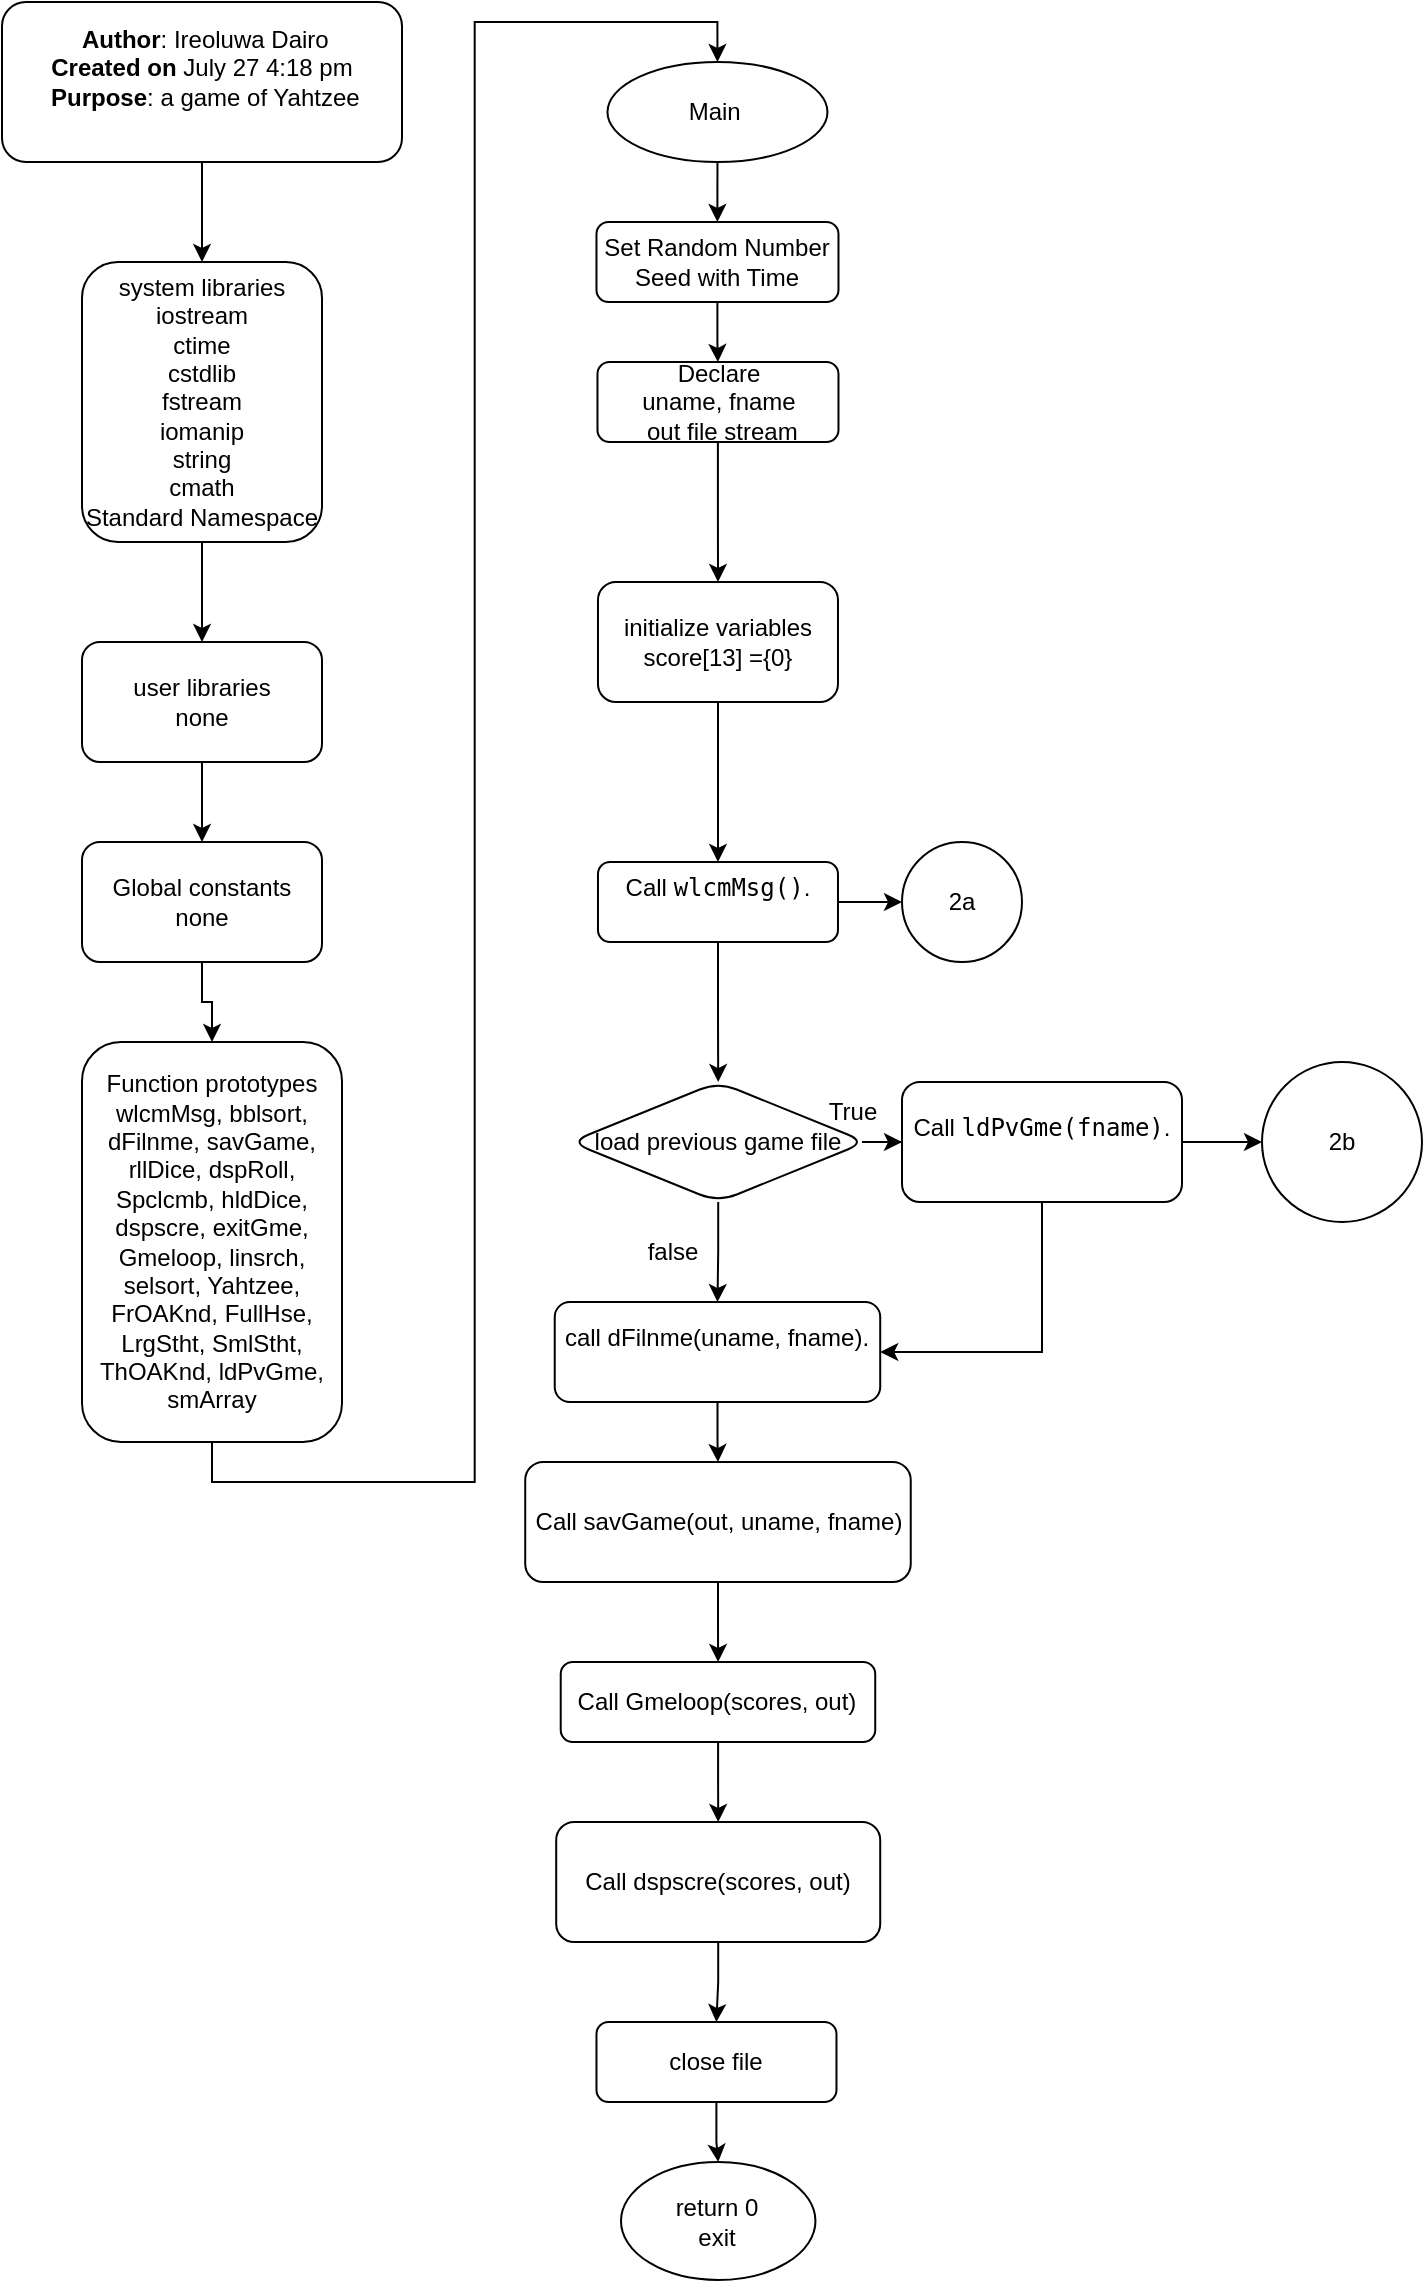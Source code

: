 <mxfile version="24.7.5" pages="2">
  <diagram name="Page-1" id="aO4LJFuLYsEXDrVbg5d_">
    <mxGraphModel dx="1050" dy="541" grid="1" gridSize="10" guides="1" tooltips="1" connect="1" arrows="1" fold="1" page="1" pageScale="1" pageWidth="827" pageHeight="1169" math="0" shadow="0">
      <root>
        <mxCell id="0" />
        <mxCell id="1" parent="0" />
        <mxCell id="IDrLskgpFvbGb3YP_CO7-2" value="" style="edgeStyle=orthogonalEdgeStyle;rounded=0;orthogonalLoop=1;jettySize=auto;html=1;" edge="1" parent="1" source="IDrLskgpFvbGb3YP_CO7-3" target="IDrLskgpFvbGb3YP_CO7-5">
          <mxGeometry relative="1" as="geometry" />
        </mxCell>
        <mxCell id="IDrLskgpFvbGb3YP_CO7-3" value="system libraries&lt;div&gt;iostream&lt;/div&gt;&lt;div&gt;&lt;span style=&quot;background-color: initial;&quot;&gt;ctime&lt;/span&gt;&lt;/div&gt;&lt;div&gt;cstdlib&lt;br&gt;&lt;/div&gt;&lt;div&gt;fstream&lt;br&gt;&lt;/div&gt;&lt;div&gt;iomanip&lt;/div&gt;&lt;div&gt;string&lt;br&gt;&lt;/div&gt;&lt;div&gt;cmath&lt;br&gt;&lt;/div&gt;&lt;div&gt;Standard Namespace&lt;/div&gt;" style="rounded=1;whiteSpace=wrap;html=1;" vertex="1" parent="1">
          <mxGeometry x="50" y="150" width="120" height="140" as="geometry" />
        </mxCell>
        <mxCell id="IDrLskgpFvbGb3YP_CO7-4" value="" style="edgeStyle=orthogonalEdgeStyle;rounded=0;orthogonalLoop=1;jettySize=auto;html=1;" edge="1" parent="1" source="IDrLskgpFvbGb3YP_CO7-5" target="IDrLskgpFvbGb3YP_CO7-7">
          <mxGeometry relative="1" as="geometry" />
        </mxCell>
        <mxCell id="IDrLskgpFvbGb3YP_CO7-5" value="user libraries&lt;div&gt;none&lt;/div&gt;" style="whiteSpace=wrap;html=1;rounded=1;" vertex="1" parent="1">
          <mxGeometry x="50" y="340" width="120" height="60" as="geometry" />
        </mxCell>
        <mxCell id="IDrLskgpFvbGb3YP_CO7-6" value="" style="edgeStyle=orthogonalEdgeStyle;rounded=0;orthogonalLoop=1;jettySize=auto;html=1;" edge="1" parent="1" source="IDrLskgpFvbGb3YP_CO7-7" target="IDrLskgpFvbGb3YP_CO7-8">
          <mxGeometry relative="1" as="geometry" />
        </mxCell>
        <mxCell id="IDrLskgpFvbGb3YP_CO7-7" value="Global constants&lt;div&gt;none&lt;/div&gt;" style="whiteSpace=wrap;html=1;rounded=1;" vertex="1" parent="1">
          <mxGeometry x="50" y="440" width="120" height="60" as="geometry" />
        </mxCell>
        <mxCell id="IDrLskgpFvbGb3YP_CO7-17" style="edgeStyle=orthogonalEdgeStyle;rounded=0;orthogonalLoop=1;jettySize=auto;html=1;exitX=0.5;exitY=1;exitDx=0;exitDy=0;entryX=0.5;entryY=0;entryDx=0;entryDy=0;" edge="1" parent="1" source="IDrLskgpFvbGb3YP_CO7-8" target="IDrLskgpFvbGb3YP_CO7-13">
          <mxGeometry relative="1" as="geometry" />
        </mxCell>
        <mxCell id="IDrLskgpFvbGb3YP_CO7-8" value="Function prototypes&lt;div&gt;wlcmMsg, bblsort, dFilnme, savGame, rllDice, dspRoll, Spclcmb, hldDice, dspscre, exitGme, Gmeloop, linsrch, selsort, Yahtzee, FrOAKnd, FullHse, LrgStht, SmlStht, ThOAKnd, ldPvGme, smArray&lt;br&gt;&lt;/div&gt;" style="whiteSpace=wrap;html=1;rounded=1;" vertex="1" parent="1">
          <mxGeometry x="50" y="540" width="130" height="200" as="geometry" />
        </mxCell>
        <mxCell id="IDrLskgpFvbGb3YP_CO7-9" style="edgeStyle=orthogonalEdgeStyle;rounded=0;orthogonalLoop=1;jettySize=auto;html=1;exitX=0.5;exitY=1;exitDx=0;exitDy=0;entryX=0.5;entryY=0;entryDx=0;entryDy=0;" edge="1" parent="1" source="IDrLskgpFvbGb3YP_CO7-10" target="IDrLskgpFvbGb3YP_CO7-3">
          <mxGeometry relative="1" as="geometry" />
        </mxCell>
        <UserObject label="&lt;b&gt;&amp;nbsp;Author&lt;/b&gt;: Ireoluwa Dairo&lt;br&gt;&lt;b&gt;Created on &lt;/b&gt;July 27 4:18 pm&lt;br&gt;&lt;b&gt;&amp;nbsp;Purpose&lt;/b&gt;:&amp;nbsp;a game of Yahtzee&lt;div&gt;&lt;br&gt;&lt;/div&gt;" link="/* &#xa; * File:   main.cpp&#xa; * Author: Ireoluwa Dairo&#xa; * Created on January 15 4:18 pm&#xa; * Purpose:  Cross one-side or the other&#xa; */" id="IDrLskgpFvbGb3YP_CO7-10">
          <mxCell style="whiteSpace=wrap;html=1;rounded=1;" vertex="1" parent="1">
            <mxGeometry x="10" y="20" width="200" height="80" as="geometry" />
          </mxCell>
        </UserObject>
        <mxCell id="IDrLskgpFvbGb3YP_CO7-12" value="" style="edgeStyle=orthogonalEdgeStyle;rounded=0;orthogonalLoop=1;jettySize=auto;html=1;" edge="1" parent="1" source="IDrLskgpFvbGb3YP_CO7-13" target="IDrLskgpFvbGb3YP_CO7-15">
          <mxGeometry relative="1" as="geometry" />
        </mxCell>
        <mxCell id="IDrLskgpFvbGb3YP_CO7-13" value="Main&amp;nbsp;" style="ellipse;whiteSpace=wrap;html=1;" vertex="1" parent="1">
          <mxGeometry x="312.74" y="50" width="110" height="50" as="geometry" />
        </mxCell>
        <mxCell id="IDrLskgpFvbGb3YP_CO7-14" value="" style="edgeStyle=orthogonalEdgeStyle;rounded=0;orthogonalLoop=1;jettySize=auto;html=1;" edge="1" parent="1" source="IDrLskgpFvbGb3YP_CO7-15" target="IDrLskgpFvbGb3YP_CO7-16">
          <mxGeometry relative="1" as="geometry" />
        </mxCell>
        <mxCell id="IDrLskgpFvbGb3YP_CO7-15" value="Set Random Number Seed with Time" style="whiteSpace=wrap;html=1;rounded=1;" vertex="1" parent="1">
          <mxGeometry x="307.24" y="130" width="121" height="40" as="geometry" />
        </mxCell>
        <mxCell id="IDrLskgpFvbGb3YP_CO7-19" value="" style="edgeStyle=orthogonalEdgeStyle;rounded=0;orthogonalLoop=1;jettySize=auto;html=1;" edge="1" parent="1" source="IDrLskgpFvbGb3YP_CO7-16" target="IDrLskgpFvbGb3YP_CO7-18">
          <mxGeometry relative="1" as="geometry" />
        </mxCell>
        <mxCell id="IDrLskgpFvbGb3YP_CO7-16" value="Declare&lt;div&gt;uname, fname&lt;br&gt;&lt;div&gt;&amp;nbsp;out file stream&lt;/div&gt;&lt;/div&gt;" style="whiteSpace=wrap;html=1;rounded=1;" vertex="1" parent="1">
          <mxGeometry x="307.74" y="200" width="120.5" height="40" as="geometry" />
        </mxCell>
        <mxCell id="IDrLskgpFvbGb3YP_CO7-21" value="" style="edgeStyle=orthogonalEdgeStyle;rounded=0;orthogonalLoop=1;jettySize=auto;html=1;" edge="1" parent="1" source="IDrLskgpFvbGb3YP_CO7-18" target="IDrLskgpFvbGb3YP_CO7-20">
          <mxGeometry relative="1" as="geometry" />
        </mxCell>
        <mxCell id="IDrLskgpFvbGb3YP_CO7-18" value="initialize variables&lt;div&gt;score[13] ={0}&lt;/div&gt;" style="whiteSpace=wrap;html=1;rounded=1;" vertex="1" parent="1">
          <mxGeometry x="307.99" y="310" width="120" height="60" as="geometry" />
        </mxCell>
        <mxCell id="IDrLskgpFvbGb3YP_CO7-23" value="" style="edgeStyle=orthogonalEdgeStyle;rounded=0;orthogonalLoop=1;jettySize=auto;html=1;" edge="1" parent="1" source="IDrLskgpFvbGb3YP_CO7-20" target="IDrLskgpFvbGb3YP_CO7-22">
          <mxGeometry relative="1" as="geometry" />
        </mxCell>
        <mxCell id="eS8YUuysW2JP5_vg7SMv-2" value="" style="edgeStyle=orthogonalEdgeStyle;rounded=0;orthogonalLoop=1;jettySize=auto;html=1;" edge="1" parent="1" source="IDrLskgpFvbGb3YP_CO7-20" target="eS8YUuysW2JP5_vg7SMv-1">
          <mxGeometry relative="1" as="geometry" />
        </mxCell>
        <mxCell id="IDrLskgpFvbGb3YP_CO7-20" value="&#xa;Call &lt;code&gt;wlcmMsg()&lt;/code&gt;.&#xa;&#xa;" style="whiteSpace=wrap;html=1;rounded=1;" vertex="1" parent="1">
          <mxGeometry x="307.99" y="450" width="120" height="40" as="geometry" />
        </mxCell>
        <mxCell id="IDrLskgpFvbGb3YP_CO7-25" value="" style="edgeStyle=orthogonalEdgeStyle;rounded=0;orthogonalLoop=1;jettySize=auto;html=1;" edge="1" parent="1" source="IDrLskgpFvbGb3YP_CO7-22" target="IDrLskgpFvbGb3YP_CO7-24">
          <mxGeometry relative="1" as="geometry" />
        </mxCell>
        <mxCell id="IDrLskgpFvbGb3YP_CO7-32" value="" style="edgeStyle=orthogonalEdgeStyle;rounded=0;orthogonalLoop=1;jettySize=auto;html=1;" edge="1" parent="1" source="IDrLskgpFvbGb3YP_CO7-22" target="IDrLskgpFvbGb3YP_CO7-31">
          <mxGeometry relative="1" as="geometry" />
        </mxCell>
        <mxCell id="IDrLskgpFvbGb3YP_CO7-22" value="load previous game file" style="rhombus;whiteSpace=wrap;html=1;rounded=1;" vertex="1" parent="1">
          <mxGeometry x="294.12" y="560" width="147.99" height="60" as="geometry" />
        </mxCell>
        <mxCell id="IDrLskgpFvbGb3YP_CO7-33" style="edgeStyle=orthogonalEdgeStyle;rounded=0;orthogonalLoop=1;jettySize=auto;html=1;exitX=0.5;exitY=1;exitDx=0;exitDy=0;entryX=1;entryY=0.5;entryDx=0;entryDy=0;" edge="1" parent="1" source="IDrLskgpFvbGb3YP_CO7-24" target="IDrLskgpFvbGb3YP_CO7-31">
          <mxGeometry relative="1" as="geometry" />
        </mxCell>
        <mxCell id="OJNMRKNq1dr3_YeRPkHa-2" value="" style="edgeStyle=orthogonalEdgeStyle;rounded=0;orthogonalLoop=1;jettySize=auto;html=1;" edge="1" parent="1" source="IDrLskgpFvbGb3YP_CO7-24" target="OJNMRKNq1dr3_YeRPkHa-1">
          <mxGeometry relative="1" as="geometry" />
        </mxCell>
        <mxCell id="IDrLskgpFvbGb3YP_CO7-24" value="&#xa;Call &lt;code&gt;ldPvGme(fname)&lt;/code&gt;.&#xa;&#xa;" style="whiteSpace=wrap;html=1;rounded=1;" vertex="1" parent="1">
          <mxGeometry x="460" y="560" width="140" height="60" as="geometry" />
        </mxCell>
        <mxCell id="IDrLskgpFvbGb3YP_CO7-26" value="True" style="text;html=1;align=center;verticalAlign=middle;resizable=0;points=[];autosize=1;strokeColor=none;fillColor=none;" vertex="1" parent="1">
          <mxGeometry x="410" y="560" width="50" height="30" as="geometry" />
        </mxCell>
        <mxCell id="IDrLskgpFvbGb3YP_CO7-30" value="false" style="text;html=1;align=center;verticalAlign=middle;resizable=0;points=[];autosize=1;strokeColor=none;fillColor=none;" vertex="1" parent="1">
          <mxGeometry x="320" y="630" width="50" height="30" as="geometry" />
        </mxCell>
        <mxCell id="IDrLskgpFvbGb3YP_CO7-35" value="" style="edgeStyle=orthogonalEdgeStyle;rounded=0;orthogonalLoop=1;jettySize=auto;html=1;" edge="1" parent="1" source="IDrLskgpFvbGb3YP_CO7-31" target="IDrLskgpFvbGb3YP_CO7-34">
          <mxGeometry relative="1" as="geometry" />
        </mxCell>
        <mxCell id="IDrLskgpFvbGb3YP_CO7-31" value="&lt;div&gt;call dFilnme(uname, fname).&lt;/div&gt;&lt;div&gt;&lt;br&gt;&lt;/div&gt;" style="whiteSpace=wrap;html=1;rounded=1;" vertex="1" parent="1">
          <mxGeometry x="286.37" y="670" width="162.74" height="50" as="geometry" />
        </mxCell>
        <mxCell id="IDrLskgpFvbGb3YP_CO7-37" value="" style="edgeStyle=orthogonalEdgeStyle;rounded=0;orthogonalLoop=1;jettySize=auto;html=1;" edge="1" parent="1" source="IDrLskgpFvbGb3YP_CO7-34" target="IDrLskgpFvbGb3YP_CO7-36">
          <mxGeometry relative="1" as="geometry" />
        </mxCell>
        <mxCell id="IDrLskgpFvbGb3YP_CO7-34" value="Call savGame(out, uname, fname)" style="whiteSpace=wrap;html=1;rounded=1;" vertex="1" parent="1">
          <mxGeometry x="271.61" y="750" width="192.76" height="60" as="geometry" />
        </mxCell>
        <mxCell id="IDrLskgpFvbGb3YP_CO7-40" value="" style="edgeStyle=orthogonalEdgeStyle;rounded=0;orthogonalLoop=1;jettySize=auto;html=1;" edge="1" parent="1" source="IDrLskgpFvbGb3YP_CO7-36" target="IDrLskgpFvbGb3YP_CO7-39">
          <mxGeometry relative="1" as="geometry" />
        </mxCell>
        <mxCell id="IDrLskgpFvbGb3YP_CO7-36" value="Call Gmeloop(scores, out)" style="whiteSpace=wrap;html=1;rounded=1;" vertex="1" parent="1">
          <mxGeometry x="289.36" y="850" width="157.26" height="40" as="geometry" />
        </mxCell>
        <mxCell id="IDrLskgpFvbGb3YP_CO7-42" value="" style="edgeStyle=orthogonalEdgeStyle;rounded=0;orthogonalLoop=1;jettySize=auto;html=1;" edge="1" parent="1" source="IDrLskgpFvbGb3YP_CO7-39" target="IDrLskgpFvbGb3YP_CO7-41">
          <mxGeometry relative="1" as="geometry" />
        </mxCell>
        <mxCell id="IDrLskgpFvbGb3YP_CO7-39" value="Call dspscre(scores, out)" style="whiteSpace=wrap;html=1;rounded=1;" vertex="1" parent="1">
          <mxGeometry x="287.1" y="930" width="162.01" height="60" as="geometry" />
        </mxCell>
        <mxCell id="IDrLskgpFvbGb3YP_CO7-44" value="" style="edgeStyle=orthogonalEdgeStyle;rounded=0;orthogonalLoop=1;jettySize=auto;html=1;" edge="1" parent="1" source="IDrLskgpFvbGb3YP_CO7-41" target="IDrLskgpFvbGb3YP_CO7-43">
          <mxGeometry relative="1" as="geometry" />
        </mxCell>
        <mxCell id="IDrLskgpFvbGb3YP_CO7-41" value="close file" style="whiteSpace=wrap;html=1;rounded=1;" vertex="1" parent="1">
          <mxGeometry x="307.24" y="1030" width="120" height="40" as="geometry" />
        </mxCell>
        <mxCell id="IDrLskgpFvbGb3YP_CO7-43" value="return 0&lt;div&gt;exit&lt;/div&gt;" style="ellipse;whiteSpace=wrap;html=1;" vertex="1" parent="1">
          <mxGeometry x="319.49" y="1100" width="97.24" height="59" as="geometry" />
        </mxCell>
        <mxCell id="eS8YUuysW2JP5_vg7SMv-1" value="2a" style="ellipse;whiteSpace=wrap;html=1;rounded=1;" vertex="1" parent="1">
          <mxGeometry x="460" y="440" width="60" height="60" as="geometry" />
        </mxCell>
        <mxCell id="OJNMRKNq1dr3_YeRPkHa-1" value="2b" style="ellipse;whiteSpace=wrap;html=1;rounded=1;" vertex="1" parent="1">
          <mxGeometry x="640" y="550" width="80" height="80" as="geometry" />
        </mxCell>
      </root>
    </mxGraphModel>
  </diagram>
  <diagram id="LWF0nr5e8Ic2IZYKy4re" name="Page-2">
    <mxGraphModel dx="1050" dy="541" grid="1" gridSize="10" guides="1" tooltips="1" connect="1" arrows="1" fold="1" page="1" pageScale="1" pageWidth="827" pageHeight="1169" math="0" shadow="0">
      <root>
        <mxCell id="0" />
        <mxCell id="1" parent="0" />
        <mxCell id="6Cl-Rvi9o5GASzQ5RoiP-4" value="" style="edgeStyle=orthogonalEdgeStyle;rounded=0;orthogonalLoop=1;jettySize=auto;html=1;" edge="1" parent="1" source="FPwFf2cyvJcZyDRf9xjt-2" target="6Cl-Rvi9o5GASzQ5RoiP-3">
          <mxGeometry relative="1" as="geometry" />
        </mxCell>
        <mxCell id="FPwFf2cyvJcZyDRf9xjt-2" value="wlcmMsg(string uname)" style="rounded=1;whiteSpace=wrap;html=1;" vertex="1" parent="1">
          <mxGeometry x="15" y="90" width="140" height="60" as="geometry" />
        </mxCell>
        <mxCell id="6Cl-Rvi9o5GASzQ5RoiP-2" value="" style="edgeStyle=orthogonalEdgeStyle;rounded=0;orthogonalLoop=1;jettySize=auto;html=1;" edge="1" parent="1" source="6Cl-Rvi9o5GASzQ5RoiP-1" target="FPwFf2cyvJcZyDRf9xjt-2">
          <mxGeometry relative="1" as="geometry" />
        </mxCell>
        <mxCell id="6Cl-Rvi9o5GASzQ5RoiP-1" value="2a" style="ellipse;whiteSpace=wrap;html=1;aspect=fixed;" vertex="1" parent="1">
          <mxGeometry x="55" width="60" height="60" as="geometry" />
        </mxCell>
        <mxCell id="6Cl-Rvi9o5GASzQ5RoiP-6" value="" style="edgeStyle=orthogonalEdgeStyle;rounded=0;orthogonalLoop=1;jettySize=auto;html=1;" edge="1" parent="1" source="6Cl-Rvi9o5GASzQ5RoiP-3" target="6Cl-Rvi9o5GASzQ5RoiP-5">
          <mxGeometry relative="1" as="geometry" />
        </mxCell>
        <mxCell id="6Cl-Rvi9o5GASzQ5RoiP-3" value="&lt;br&gt;Welcome to Yahtzee!&lt;div&gt;Enter username:&lt;/div&gt;&lt;div&gt;getline(cin, input)&lt;br&gt;&lt;/div&gt;" style="shape=parallelogram;perimeter=parallelogramPerimeter;whiteSpace=wrap;html=1;fixedSize=1;rounded=1;" vertex="1" parent="1">
          <mxGeometry y="190" width="170" height="60" as="geometry" />
        </mxCell>
        <mxCell id="6Cl-Rvi9o5GASzQ5RoiP-10" value="" style="edgeStyle=orthogonalEdgeStyle;rounded=0;orthogonalLoop=1;jettySize=auto;html=1;" edge="1" parent="1" source="6Cl-Rvi9o5GASzQ5RoiP-5" target="6Cl-Rvi9o5GASzQ5RoiP-9">
          <mxGeometry relative="1" as="geometry" />
        </mxCell>
        <mxCell id="6Cl-Rvi9o5GASzQ5RoiP-13" value="" style="edgeStyle=orthogonalEdgeStyle;rounded=0;orthogonalLoop=1;jettySize=auto;html=1;" edge="1" parent="1" source="6Cl-Rvi9o5GASzQ5RoiP-5" target="6Cl-Rvi9o5GASzQ5RoiP-12">
          <mxGeometry relative="1" as="geometry" />
        </mxCell>
        <UserObject label="!input.empty()" link="!input.empty()" id="6Cl-Rvi9o5GASzQ5RoiP-5">
          <mxCell style="rhombus;whiteSpace=wrap;html=1;rounded=1;" vertex="1" parent="1">
            <mxGeometry x="37.5" y="315" width="95" height="90" as="geometry" />
          </mxCell>
        </UserObject>
        <mxCell id="6Cl-Rvi9o5GASzQ5RoiP-14" style="edgeStyle=orthogonalEdgeStyle;rounded=0;orthogonalLoop=1;jettySize=auto;html=1;exitX=0.5;exitY=1;exitDx=0;exitDy=0;entryX=1;entryY=0.5;entryDx=0;entryDy=0;" edge="1" parent="1" source="6Cl-Rvi9o5GASzQ5RoiP-9" target="6Cl-Rvi9o5GASzQ5RoiP-12">
          <mxGeometry relative="1" as="geometry">
            <Array as="points">
              <mxPoint x="223" y="470" />
            </Array>
          </mxGeometry>
        </mxCell>
        <mxCell id="6Cl-Rvi9o5GASzQ5RoiP-9" value="&#xa;uname = input&#xa;&#xa;" style="rounded=1;whiteSpace=wrap;html=1;" vertex="1" parent="1">
          <mxGeometry x="170" y="340" width="105" height="40" as="geometry" />
        </mxCell>
        <mxCell id="6Cl-Rvi9o5GASzQ5RoiP-11" value="True" style="text;html=1;align=center;verticalAlign=middle;resizable=0;points=[];autosize=1;strokeColor=none;fillColor=none;" vertex="1" parent="1">
          <mxGeometry x="120" y="330" width="50" height="30" as="geometry" />
        </mxCell>
        <mxCell id="6Cl-Rvi9o5GASzQ5RoiP-16" value="" style="edgeStyle=orthogonalEdgeStyle;rounded=0;orthogonalLoop=1;jettySize=auto;html=1;" edge="1" parent="1" source="6Cl-Rvi9o5GASzQ5RoiP-12" target="6Cl-Rvi9o5GASzQ5RoiP-15">
          <mxGeometry relative="1" as="geometry" />
        </mxCell>
        <mxCell id="6Cl-Rvi9o5GASzQ5RoiP-12" value="welcome (uname)" style="shape=parallelogram;perimeter=parallelogramPerimeter;whiteSpace=wrap;html=1;fixedSize=1;rounded=1;" vertex="1" parent="1">
          <mxGeometry x="25" y="440" width="120" height="60" as="geometry" />
        </mxCell>
        <mxCell id="6Cl-Rvi9o5GASzQ5RoiP-15" value="end" style="ellipse;whiteSpace=wrap;html=1;" vertex="1" parent="1">
          <mxGeometry x="42.5" y="520" width="85" height="50" as="geometry" />
        </mxCell>
        <mxCell id="6Cl-Rvi9o5GASzQ5RoiP-17" value="False" style="text;html=1;align=center;verticalAlign=middle;resizable=0;points=[];autosize=1;strokeColor=none;fillColor=none;" vertex="1" parent="1">
          <mxGeometry x="42.5" y="405" width="50" height="30" as="geometry" />
        </mxCell>
        <mxCell id="T-JCJz7HI5WouXMJ4QGz-2" value="" style="edgeStyle=orthogonalEdgeStyle;rounded=0;orthogonalLoop=1;jettySize=auto;html=1;" edge="1" parent="1" source="XxYwyym44HP1AiNreL0u-1" target="T-JCJz7HI5WouXMJ4QGz-1">
          <mxGeometry relative="1" as="geometry" />
        </mxCell>
        <mxCell id="XxYwyym44HP1AiNreL0u-1" value="2b" style="ellipse;whiteSpace=wrap;html=1;aspect=fixed;" vertex="1" parent="1">
          <mxGeometry x="460" width="50" height="50" as="geometry" />
        </mxCell>
        <mxCell id="T-JCJz7HI5WouXMJ4QGz-1" value="ldPvGme(const string&amp;amp; fname)" style="rounded=1;whiteSpace=wrap;html=1;" vertex="1" parent="1">
          <mxGeometry x="390" y="90" width="190" height="60" as="geometry" />
        </mxCell>
        <mxCell id="T-JCJz7HI5WouXMJ4QGz-3" style="edgeStyle=orthogonalEdgeStyle;rounded=0;orthogonalLoop=1;jettySize=auto;html=1;exitX=0.5;exitY=1;exitDx=0;exitDy=0;entryX=0.5;entryY=0;entryDx=0;entryDy=0;" edge="1" parent="1" source="T-JCJz7HI5WouXMJ4QGz-4" target="T-JCJz7HI5WouXMJ4QGz-7">
          <mxGeometry relative="1" as="geometry" />
        </mxCell>
        <mxCell id="T-JCJz7HI5WouXMJ4QGz-4" value="Do you want to load a previous        |&lt;br&gt;| game file? (Y/N):&lt;div&gt;&lt;br&gt;ldgFile&amp;nbsp;&lt;br&gt;&lt;/div&gt;" style="shape=parallelogram;perimeter=parallelogramPerimeter;whiteSpace=wrap;html=1;fixedSize=1;rounded=1;" vertex="1" parent="1">
          <mxGeometry x="262.99" y="680" width="210" height="70" as="geometry" />
        </mxCell>
        <mxCell id="T-JCJz7HI5WouXMJ4QGz-5" value="" style="edgeStyle=orthogonalEdgeStyle;rounded=0;orthogonalLoop=1;jettySize=auto;html=1;" edge="1" parent="1" source="T-JCJz7HI5WouXMJ4QGz-7" target="T-JCJz7HI5WouXMJ4QGz-10">
          <mxGeometry relative="1" as="geometry" />
        </mxCell>
        <mxCell id="T-JCJz7HI5WouXMJ4QGz-6" style="edgeStyle=orthogonalEdgeStyle;rounded=0;orthogonalLoop=1;jettySize=auto;html=1;exitX=0.5;exitY=1;exitDx=0;exitDy=0;" edge="1" parent="1" source="T-JCJz7HI5WouXMJ4QGz-7" target="T-JCJz7HI5WouXMJ4QGz-13">
          <mxGeometry relative="1" as="geometry">
            <Array as="points">
              <mxPoint x="368" y="910" />
              <mxPoint x="63" y="910" />
            </Array>
          </mxGeometry>
        </mxCell>
        <mxCell id="T-JCJz7HI5WouXMJ4QGz-7" value="ldgFile != &#39;Y&#39; &amp;amp;&amp;amp; ldgFile != &#39;n&#39;" style="rhombus;whiteSpace=wrap;html=1;rounded=1;" vertex="1" parent="1">
          <mxGeometry x="272.3" y="803.75" width="191.38" height="87.5" as="geometry" />
        </mxCell>
        <mxCell id="T-JCJz7HI5WouXMJ4QGz-8" value="True" style="text;html=1;align=center;verticalAlign=middle;resizable=0;points=[];autosize=1;strokeColor=none;fillColor=none;" vertex="1" parent="1">
          <mxGeometry x="590" y="820" width="50" height="30" as="geometry" />
        </mxCell>
        <mxCell id="T-JCJz7HI5WouXMJ4QGz-9" style="edgeStyle=orthogonalEdgeStyle;rounded=0;orthogonalLoop=1;jettySize=auto;html=1;exitX=1;exitY=0.5;exitDx=0;exitDy=0;entryX=0.5;entryY=0;entryDx=0;entryDy=0;" edge="1" parent="1" source="T-JCJz7HI5WouXMJ4QGz-10" target="T-JCJz7HI5WouXMJ4QGz-7">
          <mxGeometry relative="1" as="geometry">
            <Array as="points">
              <mxPoint x="810" y="848" />
              <mxPoint x="810" y="780" />
              <mxPoint x="368" y="780" />
            </Array>
          </mxGeometry>
        </mxCell>
        <mxCell id="T-JCJz7HI5WouXMJ4QGz-10" value="Invalid Input. Input &#39;Y&#39; or &#39;N&#39;:" style="shape=parallelogram;perimeter=parallelogramPerimeter;whiteSpace=wrap;html=1;fixedSize=1;rounded=1;" vertex="1" parent="1">
          <mxGeometry x="630" y="820" width="170.01" height="55" as="geometry" />
        </mxCell>
        <mxCell id="T-JCJz7HI5WouXMJ4QGz-11" value="" style="edgeStyle=orthogonalEdgeStyle;rounded=0;orthogonalLoop=1;jettySize=auto;html=1;" edge="1" parent="1" source="T-JCJz7HI5WouXMJ4QGz-13" target="T-JCJz7HI5WouXMJ4QGz-15">
          <mxGeometry relative="1" as="geometry" />
        </mxCell>
        <mxCell id="T-JCJz7HI5WouXMJ4QGz-12" style="edgeStyle=orthogonalEdgeStyle;rounded=0;orthogonalLoop=1;jettySize=auto;html=1;exitX=1;exitY=0.5;exitDx=0;exitDy=0;" edge="1" parent="1" source="T-JCJz7HI5WouXMJ4QGz-13" target="T-JCJz7HI5WouXMJ4QGz-18">
          <mxGeometry relative="1" as="geometry" />
        </mxCell>
        <mxCell id="T-JCJz7HI5WouXMJ4QGz-13" value="ldgFile == &#39;Y&#39;" style="rhombus;whiteSpace=wrap;html=1;rounded=1;" vertex="1" parent="1">
          <mxGeometry x="20" y="922.5" width="86.63" height="80" as="geometry" />
        </mxCell>
        <mxCell id="T-JCJz7HI5WouXMJ4QGz-14" style="edgeStyle=orthogonalEdgeStyle;rounded=0;orthogonalLoop=1;jettySize=auto;html=1;exitX=1;exitY=0.5;exitDx=0;exitDy=0;entryX=0;entryY=0.5;entryDx=0;entryDy=0;" edge="1" parent="1" source="T-JCJz7HI5WouXMJ4QGz-15" target="T-JCJz7HI5WouXMJ4QGz-21">
          <mxGeometry relative="1" as="geometry" />
        </mxCell>
        <mxCell id="T-JCJz7HI5WouXMJ4QGz-15" value="Enter the filename to load the game results:" style="shape=parallelogram;perimeter=parallelogramPerimeter;whiteSpace=wrap;html=1;fixedSize=1;rounded=1;" vertex="1" parent="1">
          <mxGeometry y="1040" width="226.69" height="60" as="geometry" />
        </mxCell>
        <mxCell id="T-JCJz7HI5WouXMJ4QGz-16" value="False" style="text;html=1;align=center;verticalAlign=middle;resizable=0;points=[];autosize=1;strokeColor=none;fillColor=none;" vertex="1" parent="1">
          <mxGeometry x="140" y="880" width="50" height="30" as="geometry" />
        </mxCell>
        <mxCell id="T-JCJz7HI5WouXMJ4QGz-17" value="False" style="text;html=1;align=center;verticalAlign=middle;resizable=0;points=[];autosize=1;strokeColor=none;fillColor=none;" vertex="1" parent="1">
          <mxGeometry x="106.63" y="932.5" width="50" height="30" as="geometry" />
        </mxCell>
        <mxCell id="T-JCJz7HI5WouXMJ4QGz-18" value="Page 2" style="ellipse;whiteSpace=wrap;html=1;aspect=fixed;" vertex="1" parent="1">
          <mxGeometry x="182.61" y="922.5" width="80" height="80" as="geometry" />
        </mxCell>
        <mxCell id="T-JCJz7HI5WouXMJ4QGz-19" value="" style="edgeStyle=orthogonalEdgeStyle;rounded=0;orthogonalLoop=1;jettySize=auto;html=1;" edge="1" parent="1" source="T-JCJz7HI5WouXMJ4QGz-21" target="T-JCJz7HI5WouXMJ4QGz-23">
          <mxGeometry relative="1" as="geometry" />
        </mxCell>
        <mxCell id="T-JCJz7HI5WouXMJ4QGz-20" value="" style="edgeStyle=orthogonalEdgeStyle;rounded=0;orthogonalLoop=1;jettySize=auto;html=1;" edge="1" parent="1" source="T-JCJz7HI5WouXMJ4QGz-21" target="T-JCJz7HI5WouXMJ4QGz-26">
          <mxGeometry relative="1" as="geometry" />
        </mxCell>
        <mxCell id="T-JCJz7HI5WouXMJ4QGz-21" value="is file open" style="rhombus;whiteSpace=wrap;html=1;rounded=1;" vertex="1" parent="1">
          <mxGeometry x="334.005" y="932.5" width="80" height="80" as="geometry" />
        </mxCell>
        <mxCell id="T-JCJz7HI5WouXMJ4QGz-22" value="" style="edgeStyle=orthogonalEdgeStyle;rounded=0;orthogonalLoop=1;jettySize=auto;html=1;" edge="1" parent="1" source="T-JCJz7HI5WouXMJ4QGz-23" target="T-JCJz7HI5WouXMJ4QGz-37">
          <mxGeometry relative="1" as="geometry" />
        </mxCell>
        <mxCell id="T-JCJz7HI5WouXMJ4QGz-23" value="File not found. Starting a new game." style="shape=parallelogram;perimeter=parallelogramPerimeter;whiteSpace=wrap;html=1;fixedSize=1;rounded=1;" vertex="1" parent="1">
          <mxGeometry x="264.01" y="1090" width="220" height="60" as="geometry" />
        </mxCell>
        <mxCell id="T-JCJz7HI5WouXMJ4QGz-24" value="False" style="text;html=1;align=center;verticalAlign=middle;resizable=0;points=[];autosize=1;strokeColor=none;fillColor=none;" vertex="1" parent="1">
          <mxGeometry x="330" y="1038" width="50" height="30" as="geometry" />
        </mxCell>
        <mxCell id="T-JCJz7HI5WouXMJ4QGz-25" value="" style="edgeStyle=orthogonalEdgeStyle;rounded=0;orthogonalLoop=1;jettySize=auto;html=1;" edge="1" parent="1" source="T-JCJz7HI5WouXMJ4QGz-26" target="T-JCJz7HI5WouXMJ4QGz-30">
          <mxGeometry relative="1" as="geometry" />
        </mxCell>
        <mxCell id="T-JCJz7HI5WouXMJ4QGz-26" value="Read line from file&lt;div&gt;Display line&lt;/div&gt;" style="whiteSpace=wrap;html=1;rounded=1;" vertex="1" parent="1">
          <mxGeometry x="500.005" y="920" width="120" height="60" as="geometry" />
        </mxCell>
        <mxCell id="T-JCJz7HI5WouXMJ4QGz-27" value="True" style="text;html=1;align=center;verticalAlign=middle;resizable=0;points=[];autosize=1;strokeColor=none;fillColor=none;" vertex="1" parent="1">
          <mxGeometry x="405" y="948" width="50" height="30" as="geometry" />
        </mxCell>
        <mxCell id="T-JCJz7HI5WouXMJ4QGz-28" style="edgeStyle=orthogonalEdgeStyle;rounded=0;orthogonalLoop=1;jettySize=auto;html=1;exitX=1;exitY=0.5;exitDx=0;exitDy=0;entryX=0;entryY=0.5;entryDx=0;entryDy=0;" edge="1" parent="1" source="T-JCJz7HI5WouXMJ4QGz-30" target="T-JCJz7HI5WouXMJ4QGz-26">
          <mxGeometry relative="1" as="geometry">
            <Array as="points">
              <mxPoint x="760" y="950" />
              <mxPoint x="760" y="900" />
              <mxPoint x="470" y="900" />
              <mxPoint x="470" y="950" />
            </Array>
          </mxGeometry>
        </mxCell>
        <mxCell id="T-JCJz7HI5WouXMJ4QGz-29" style="edgeStyle=orthogonalEdgeStyle;rounded=0;orthogonalLoop=1;jettySize=auto;html=1;exitX=0.5;exitY=1;exitDx=0;exitDy=0;entryX=0.5;entryY=0;entryDx=0;entryDy=0;" edge="1" parent="1" source="T-JCJz7HI5WouXMJ4QGz-30" target="T-JCJz7HI5WouXMJ4QGz-36">
          <mxGeometry relative="1" as="geometry" />
        </mxCell>
        <mxCell id="T-JCJz7HI5WouXMJ4QGz-30" value="More lines" style="rhombus;whiteSpace=wrap;html=1;rounded=1;" vertex="1" parent="1">
          <mxGeometry x="660.005" y="910" width="80" height="80" as="geometry" />
        </mxCell>
        <mxCell id="T-JCJz7HI5WouXMJ4QGz-31" value="True" style="text;html=1;align=center;verticalAlign=middle;resizable=0;points=[];autosize=1;strokeColor=none;fillColor=none;" vertex="1" parent="1">
          <mxGeometry x="750.01" y="932.5" width="50" height="30" as="geometry" />
        </mxCell>
        <mxCell id="T-JCJz7HI5WouXMJ4QGz-32" value="" style="edgeStyle=orthogonalEdgeStyle;rounded=0;orthogonalLoop=1;jettySize=auto;html=1;" edge="1" parent="1" source="T-JCJz7HI5WouXMJ4QGz-33" target="T-JCJz7HI5WouXMJ4QGz-37">
          <mxGeometry relative="1" as="geometry" />
        </mxCell>
        <mxCell id="T-JCJz7HI5WouXMJ4QGz-33" value="Try to beat your previous score&lt;div&gt;Starting New Game!&lt;br&gt;&lt;/div&gt;" style="shape=parallelogram;perimeter=parallelogramPerimeter;whiteSpace=wrap;html=1;fixedSize=1;rounded=1;" vertex="1" parent="1">
          <mxGeometry x="600" y="1090" width="200" height="60" as="geometry" />
        </mxCell>
        <mxCell id="T-JCJz7HI5WouXMJ4QGz-34" value="False" style="text;html=1;align=center;verticalAlign=middle;resizable=0;points=[];autosize=1;strokeColor=none;fillColor=none;" vertex="1" parent="1">
          <mxGeometry x="730" y="982.5" width="50" height="30" as="geometry" />
        </mxCell>
        <mxCell id="T-JCJz7HI5WouXMJ4QGz-35" value="" style="edgeStyle=orthogonalEdgeStyle;rounded=0;orthogonalLoop=1;jettySize=auto;html=1;" edge="1" parent="1" source="T-JCJz7HI5WouXMJ4QGz-36" target="T-JCJz7HI5WouXMJ4QGz-33">
          <mxGeometry relative="1" as="geometry" />
        </mxCell>
        <mxCell id="T-JCJz7HI5WouXMJ4QGz-36" value="Close file" style="rounded=1;whiteSpace=wrap;html=1;" vertex="1" parent="1">
          <mxGeometry x="640.01" y="1012.5" width="120" height="40" as="geometry" />
        </mxCell>
        <mxCell id="T-JCJz7HI5WouXMJ4QGz-37" value="Page 2" style="ellipse;whiteSpace=wrap;html=1;aspect=fixed;" vertex="1" parent="1">
          <mxGeometry x="510" y="1090" width="60" height="60" as="geometry" />
        </mxCell>
      </root>
    </mxGraphModel>
  </diagram>
</mxfile>
